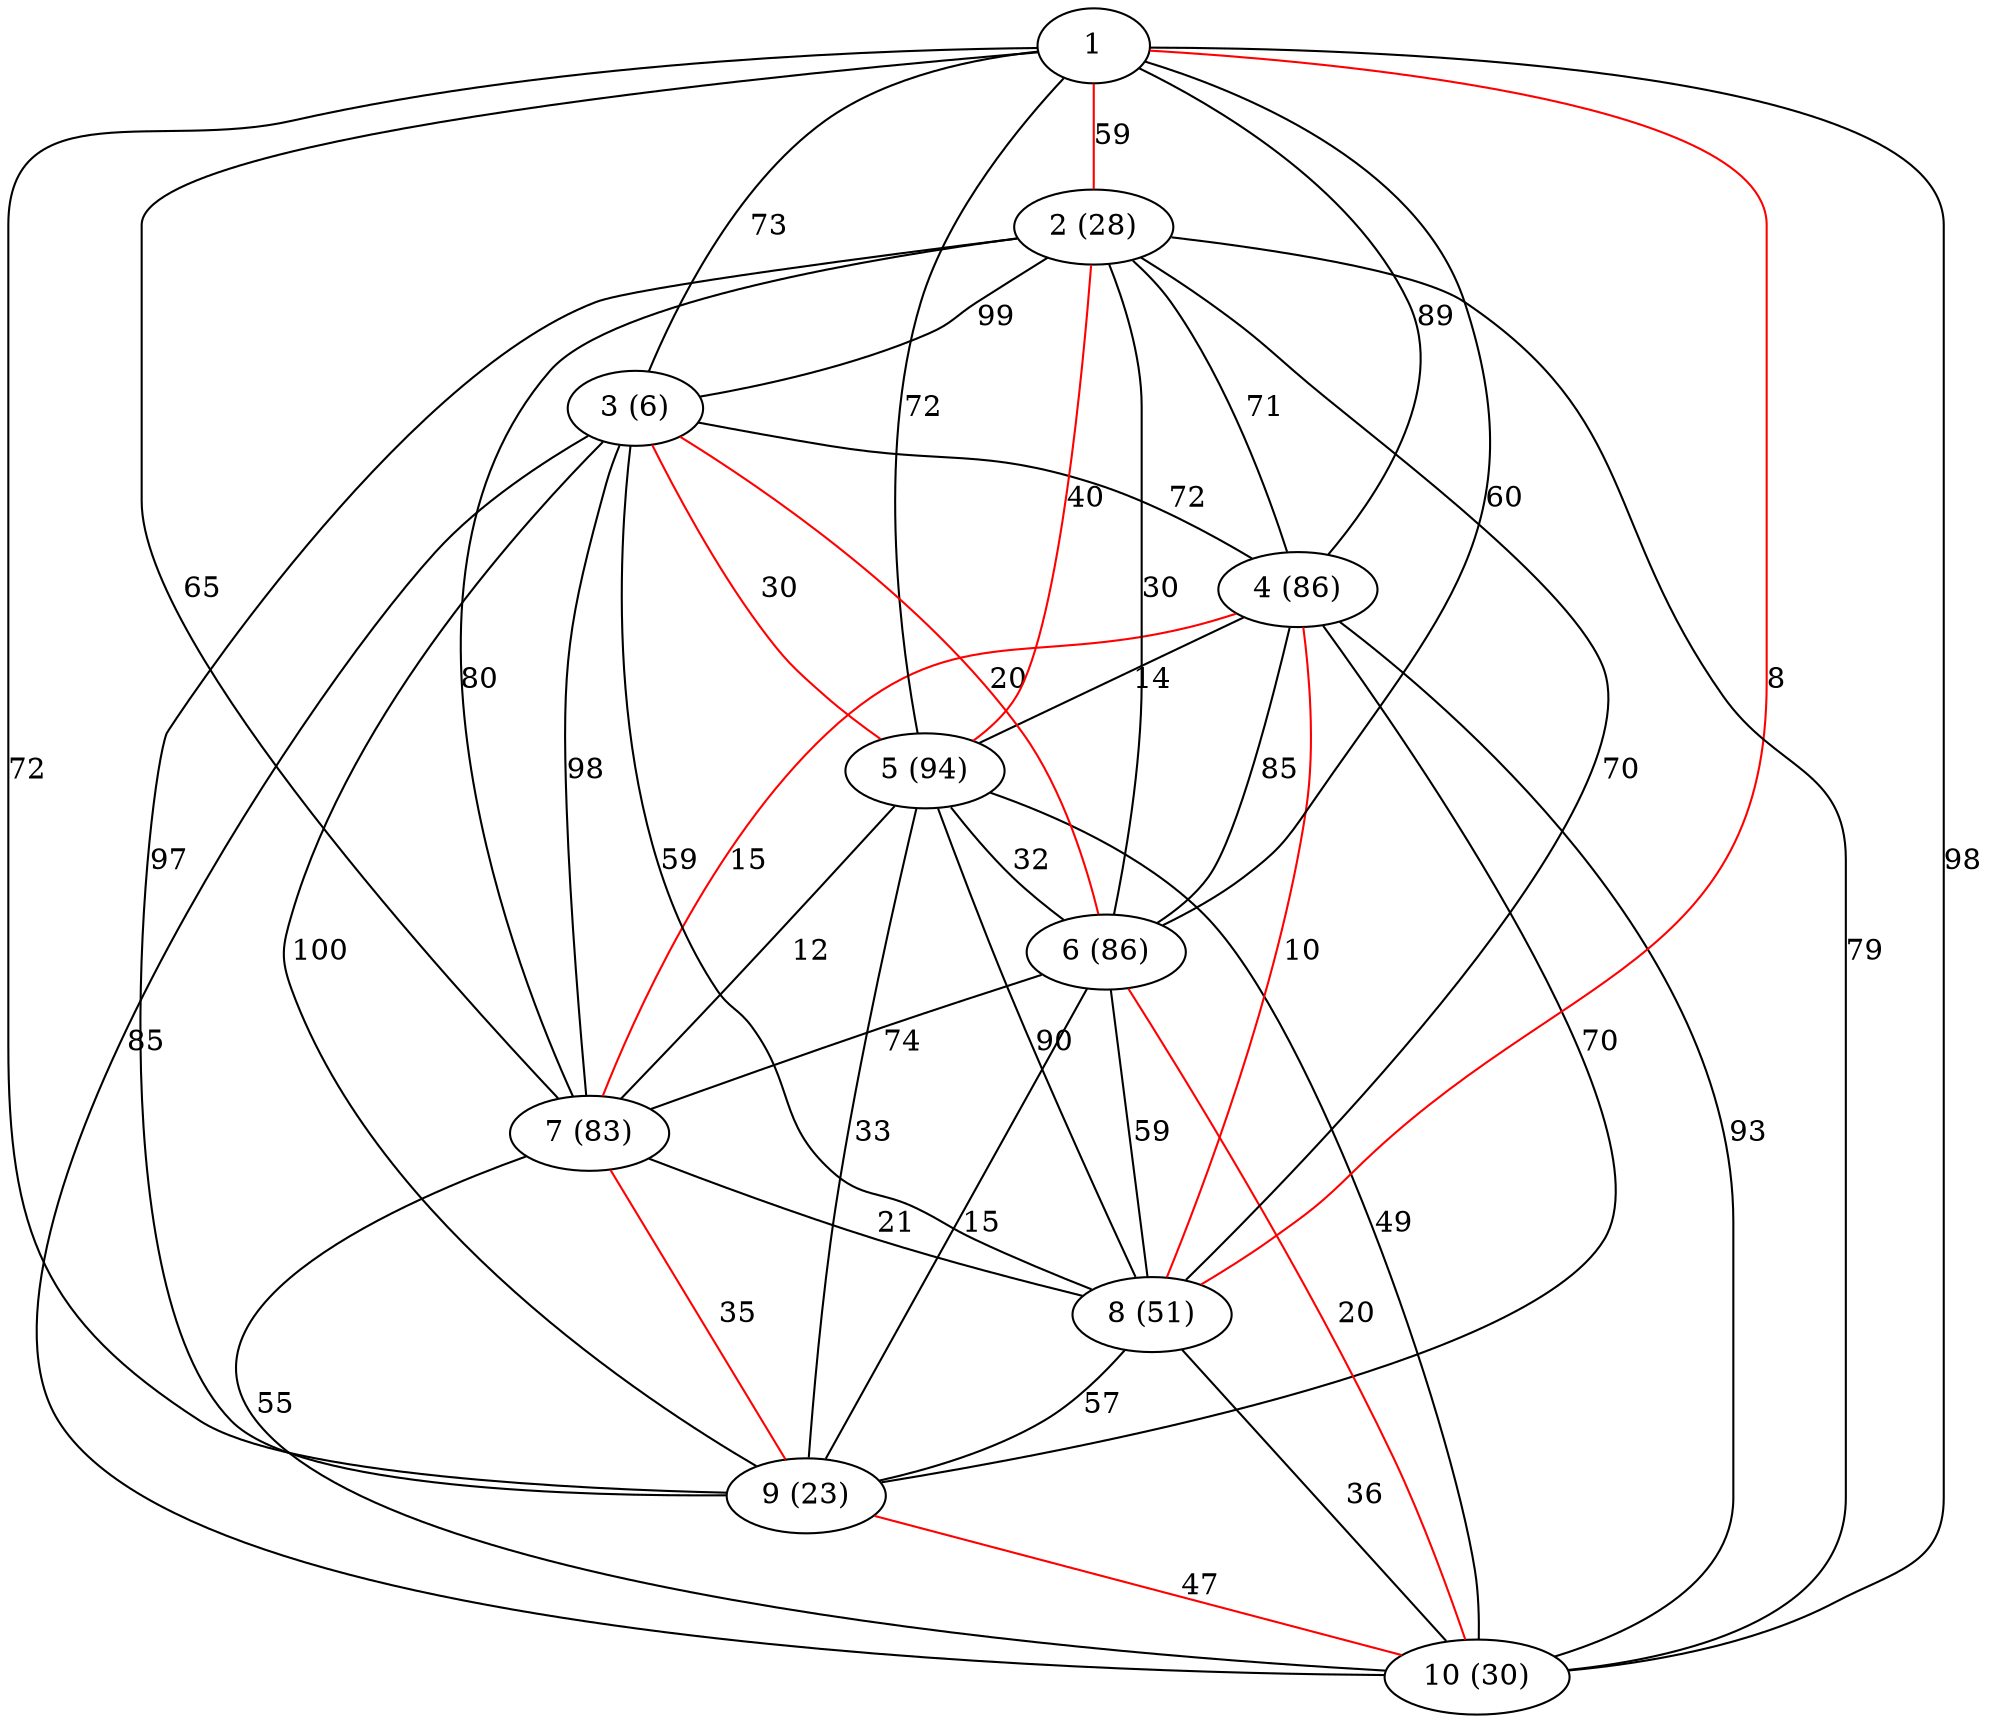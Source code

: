 graph g {
5 -- 9 [label=33 color=black]
4 -- 7 [label=15 color=red]
1 -- 3 [label=73 color=black]
4 -- 8 [label=10 color=red]
5 -- 6 [label=32 color=black]
2 -- 8 [label=70 color=black]
6 -- 9 [label=15 color=black]
8 -- 9 [label=57 color=black]
1 -- 6 [label=60 color=black]
3 -- 7 [label=98 color=black]
2 -- 5 [label=40 color=red]
5 -- 8 [label=90 color=black]
1 -- 2 [label=59 color=red]
6 -- 7 [label=74 color=black]
2 -- 9 [label=97 color=black]
3 -- 10 [label=85 color=black]
6 -- 10 [label=20 color=red]
8 -- 10 [label=36 color=black]
1 -- 5 [label=72 color=black]
3 -- 6 [label=20 color=red]
1 -- 10 [label=98 color=black]
7 -- 9 [label=35 color=red]
4 -- 10 [label=93 color=black]
2 -- 6 [label=30 color=black]
7 -- 10 [label=55 color=black]
4 -- 5 [label=14 color=black]
1 -- 4 [label=89 color=black]
2 -- 10 [label=79 color=black]
9 -- 10 [label=47 color=red]
3 -- 9 [label=100 color=black]
2 -- 3 [label=99 color=black]
1 -- 9 [label=72 color=black]
6 -- 8 [label=59 color=black]
4 -- 9 [label=70 color=black]
3 -- 5 [label=30 color=red]
2 -- 7 [label=80 color=black]
5 -- 10 [label=49 color=black]
4 -- 6 [label=85 color=black]
7 -- 8 [label=21 color=black]
5 -- 7 [label=12 color=black]
3 -- 8 [label=59 color=black]
1 -- 8 [label=8 color=red]
1 -- 7 [label=65 color=black]
3 -- 4 [label=72 color=black]
2 -- 4 [label=71 color=black]
2 [label="2 (28)"]
3 [label="3 (6)"]
4 [label="4 (86)"]
5 [label="5 (94)"]
6 [label="6 (86)"]
7 [label="7 (83)"]
8 [label="8 (51)"]
9 [label="9 (23)"]
10 [label="10 (30)"]
}